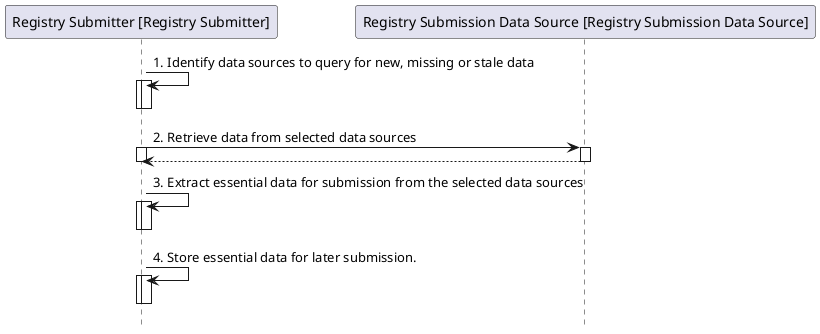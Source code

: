 @startuml
hide footbox
participant "Registry Submitter [Registry Submitter]" as RS
participant "Registry Submission Data Source [Registry Submission Data Source]" as RSDS
"RS" -> "RS" : 1. Identify data sources to query for new, missing or stale data
activate "RS"
activate "RS"
deactivate "RS"
deactivate "RS"
"RS" -> "RSDS" : 2. Retrieve data from selected data sources
activate "RS"
activate "RSDS"
return
deactivate "RS"
deactivate "RSDS"
"RS" -> "RS" : 3. Extract essential data for submission from the selected data sources
activate "RS"
activate "RS"
deactivate "RS"
deactivate "RS"
"RS" -> "RS" : 4. Store essential data for later submission.
activate "RS"
activate "RS"
deactivate "RS"
deactivate "RS"
@enduml
